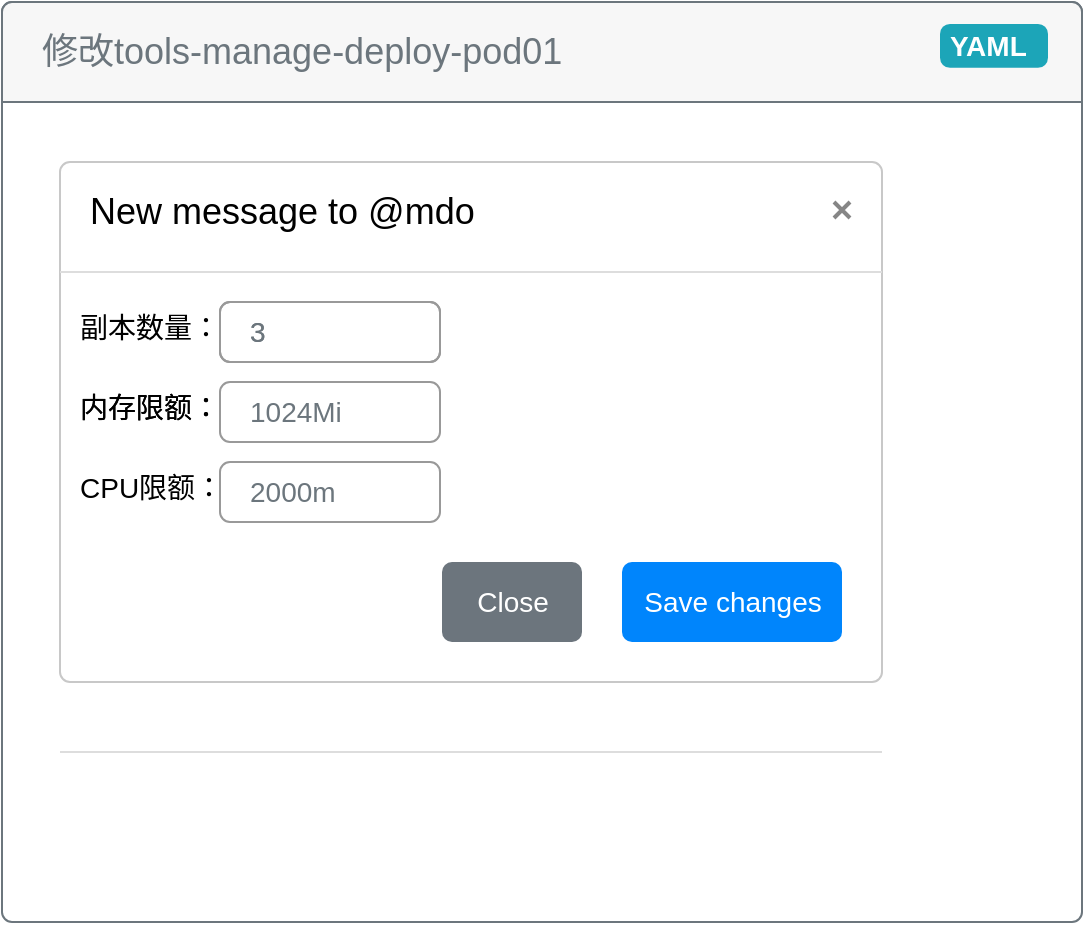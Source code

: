 <mxfile version="20.8.23" type="github">
  <diagram name="第 1 页" id="fz4WfLsKQZWgaY4odHcA">
    <mxGraphModel dx="954" dy="540" grid="1" gridSize="10" guides="1" tooltips="1" connect="1" arrows="1" fold="1" page="1" pageScale="1" pageWidth="827" pageHeight="1169" math="0" shadow="0">
      <root>
        <mxCell id="0" />
        <mxCell id="1" parent="0" />
        <mxCell id="qJ83-aC4T8bsSbuJJTa_-1" value="" style="html=1;shadow=0;dashed=0;shape=mxgraph.bootstrap.rrect;rSize=5;strokeColor=#6C767D;html=1;whiteSpace=wrap;fillColor=#ffffff;fontColor=#212529;verticalAlign=bottom;align=left;spacing=20;spacingBottom=0;fontSize=14;" vertex="1" parent="1">
          <mxGeometry x="61" y="70" width="540" height="460" as="geometry" />
        </mxCell>
        <mxCell id="qJ83-aC4T8bsSbuJJTa_-2" value="修改tools-manage-deploy-pod01" style="html=1;shadow=0;dashed=0;shape=mxgraph.bootstrap.topButton;rSize=5;perimeter=none;whiteSpace=wrap;fillColor=#F7F7F7;strokeColor=#6C767D;fontColor=#6C767D;resizeWidth=1;fontSize=18;align=left;spacing=20;" vertex="1" parent="qJ83-aC4T8bsSbuJJTa_-1">
          <mxGeometry width="540" height="50" relative="1" as="geometry" />
        </mxCell>
        <mxCell id="qJ83-aC4T8bsSbuJJTa_-3" value="YAML" style="html=1;shadow=0;dashed=0;shape=mxgraph.bootstrap.rrect;rSize=5;strokeColor=none;strokeWidth=1;fillColor=#1CA5B8;fontColor=#FFFFFF;whiteSpace=wrap;align=left;verticalAlign=middle;spacingLeft=0;fontStyle=1;fontSize=14;spacing=5;" vertex="1" parent="qJ83-aC4T8bsSbuJJTa_-1">
          <mxGeometry x="469.0" y="10.968" width="54" height="21.935" as="geometry" />
        </mxCell>
        <mxCell id="qJ83-aC4T8bsSbuJJTa_-22" value="New message to @mdo" style="html=1;shadow=0;dashed=0;shape=mxgraph.bootstrap.rrect;rSize=5;html=1;strokeColor=#C8C8C8;fillColor=#ffffff;whiteSpace=wrap;verticalAlign=top;align=left;fontSize=18;spacing=15;spacingTop=-5;" vertex="1" parent="qJ83-aC4T8bsSbuJJTa_-1">
          <mxGeometry x="29" y="80" width="411.0" height="260" as="geometry" />
        </mxCell>
        <mxCell id="qJ83-aC4T8bsSbuJJTa_-23" value="" style="shape=line;strokeColor=#dddddd;resizeWidth=1;" vertex="1" parent="qJ83-aC4T8bsSbuJJTa_-22">
          <mxGeometry width="411.0" height="10" relative="1" as="geometry">
            <mxPoint y="50" as="offset" />
          </mxGeometry>
        </mxCell>
        <mxCell id="qJ83-aC4T8bsSbuJJTa_-24" value="" style="html=1;shadow=0;dashed=0;shape=mxgraph.bootstrap.x;strokeColor=#868686;strokeWidth=2;" vertex="1" parent="qJ83-aC4T8bsSbuJJTa_-22">
          <mxGeometry x="1" width="8" height="8" relative="1" as="geometry">
            <mxPoint x="-24" y="20" as="offset" />
          </mxGeometry>
        </mxCell>
        <mxCell id="qJ83-aC4T8bsSbuJJTa_-25" value="内存限额：" style="strokeColor=none;fillColor=none;resizeWidth=1;align=left;verticalAlign=top;spacing=10;fontSize=14;whiteSpace=wrap;html=1;" vertex="1" parent="qJ83-aC4T8bsSbuJJTa_-22">
          <mxGeometry width="411.0" height="40" relative="1" as="geometry">
            <mxPoint y="100" as="offset" />
          </mxGeometry>
        </mxCell>
        <mxCell id="qJ83-aC4T8bsSbuJJTa_-27" value="CPU限额：" style="strokeColor=none;fillColor=none;resizeWidth=1;align=left;verticalAlign=top;spacing=10;fontSize=14;whiteSpace=wrap;html=1;" vertex="1" parent="qJ83-aC4T8bsSbuJJTa_-22">
          <mxGeometry width="411.0" height="40" relative="1" as="geometry">
            <mxPoint y="140" as="offset" />
          </mxGeometry>
        </mxCell>
        <mxCell id="qJ83-aC4T8bsSbuJJTa_-29" value="" style="shape=line;strokeColor=#dddddd;resizeWidth=1;" vertex="1" parent="qJ83-aC4T8bsSbuJJTa_-22">
          <mxGeometry width="411.0" height="10" relative="1" as="geometry">
            <mxPoint y="290" as="offset" />
          </mxGeometry>
        </mxCell>
        <mxCell id="qJ83-aC4T8bsSbuJJTa_-30" value="Save changes" style="html=1;shadow=0;dashed=0;shape=mxgraph.bootstrap.rrect;rSize=5;fillColor=#0085FC;strokeColor=none;fontColor=#FFFFFF;fontSize=14;" vertex="1" parent="qJ83-aC4T8bsSbuJJTa_-22">
          <mxGeometry x="1" y="1" width="110" height="40" relative="1" as="geometry">
            <mxPoint x="-130" y="-60" as="offset" />
          </mxGeometry>
        </mxCell>
        <mxCell id="qJ83-aC4T8bsSbuJJTa_-31" value="Close" style="html=1;shadow=0;dashed=0;shape=mxgraph.bootstrap.rrect;rSize=5;fillColor=#6C757D;strokeColor=none;fontColor=#FFFFFF;fontSize=14;" vertex="1" parent="qJ83-aC4T8bsSbuJJTa_-22">
          <mxGeometry x="1" y="1" width="70" height="40" relative="1" as="geometry">
            <mxPoint x="-220" y="-60" as="offset" />
          </mxGeometry>
        </mxCell>
        <mxCell id="qJ83-aC4T8bsSbuJJTa_-33" value="副本数量：" style="strokeColor=none;fillColor=none;resizeWidth=1;align=left;verticalAlign=top;spacing=10;fontSize=14;whiteSpace=wrap;html=1;" vertex="1" parent="qJ83-aC4T8bsSbuJJTa_-22">
          <mxGeometry y="60" width="411.0" height="40" as="geometry" />
        </mxCell>
        <mxCell id="qJ83-aC4T8bsSbuJJTa_-45" value="3" style="html=1;shadow=0;dashed=0;shape=mxgraph.bootstrap.rrect;rSize=5;fillColor=none;strokeColor=#999999;align=left;spacing=15;fontSize=14;fontColor=#6C767D;" vertex="1" parent="qJ83-aC4T8bsSbuJJTa_-22">
          <mxGeometry x="80" y="70" width="110" height="30" as="geometry" />
        </mxCell>
        <mxCell id="qJ83-aC4T8bsSbuJJTa_-61" value="2000m" style="html=1;shadow=0;dashed=0;shape=mxgraph.bootstrap.rrect;rSize=5;fillColor=none;strokeColor=#999999;align=left;spacing=15;fontSize=14;fontColor=#6C767D;" vertex="1" parent="qJ83-aC4T8bsSbuJJTa_-22">
          <mxGeometry x="80" y="150" width="110" height="30" as="geometry" />
        </mxCell>
        <mxCell id="qJ83-aC4T8bsSbuJJTa_-32" value="内存限额：" style="strokeColor=none;fillColor=none;resizeWidth=1;align=left;verticalAlign=top;spacing=10;fontSize=14;whiteSpace=wrap;html=1;" vertex="1" parent="1">
          <mxGeometry x="90" y="250" width="411.0" height="40" as="geometry" />
        </mxCell>
        <mxCell id="qJ83-aC4T8bsSbuJJTa_-59" value="3" style="html=1;shadow=0;dashed=0;shape=mxgraph.bootstrap.rrect;rSize=5;fillColor=none;strokeColor=#999999;align=left;spacing=15;fontSize=14;fontColor=#6C767D;" vertex="1" parent="1">
          <mxGeometry x="170" y="220" width="110" height="30" as="geometry" />
        </mxCell>
        <mxCell id="qJ83-aC4T8bsSbuJJTa_-60" value="1024Mi" style="html=1;shadow=0;dashed=0;shape=mxgraph.bootstrap.rrect;rSize=5;fillColor=none;strokeColor=#999999;align=left;spacing=15;fontSize=14;fontColor=#6C767D;" vertex="1" parent="1">
          <mxGeometry x="170" y="260" width="110" height="30" as="geometry" />
        </mxCell>
      </root>
    </mxGraphModel>
  </diagram>
</mxfile>
